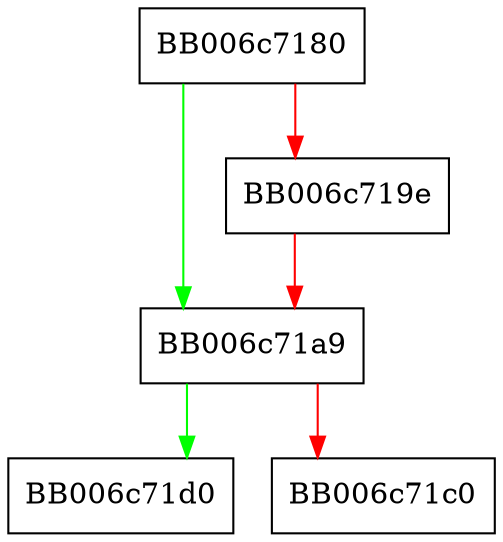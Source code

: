 digraph krb5kdf_get_ctx_params {
  node [shape="box"];
  graph [splines=ortho];
  BB006c7180 -> BB006c71a9 [color="green"];
  BB006c7180 -> BB006c719e [color="red"];
  BB006c719e -> BB006c71a9 [color="red"];
  BB006c71a9 -> BB006c71d0 [color="green"];
  BB006c71a9 -> BB006c71c0 [color="red"];
}